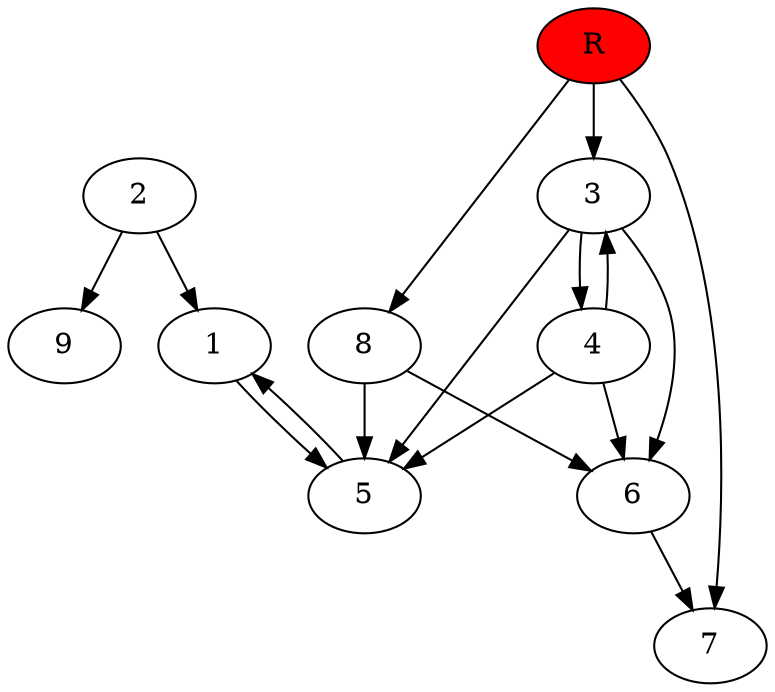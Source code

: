 digraph prb6722 {
	1
	2
	3
	4
	5
	6
	7
	8
	R [fillcolor="#ff0000" style=filled]
	1 -> 5
	2 -> 1
	2 -> 9
	3 -> 4
	3 -> 5
	3 -> 6
	4 -> 3
	4 -> 5
	4 -> 6
	5 -> 1
	6 -> 7
	8 -> 5
	8 -> 6
	R -> 3
	R -> 7
	R -> 8
}
